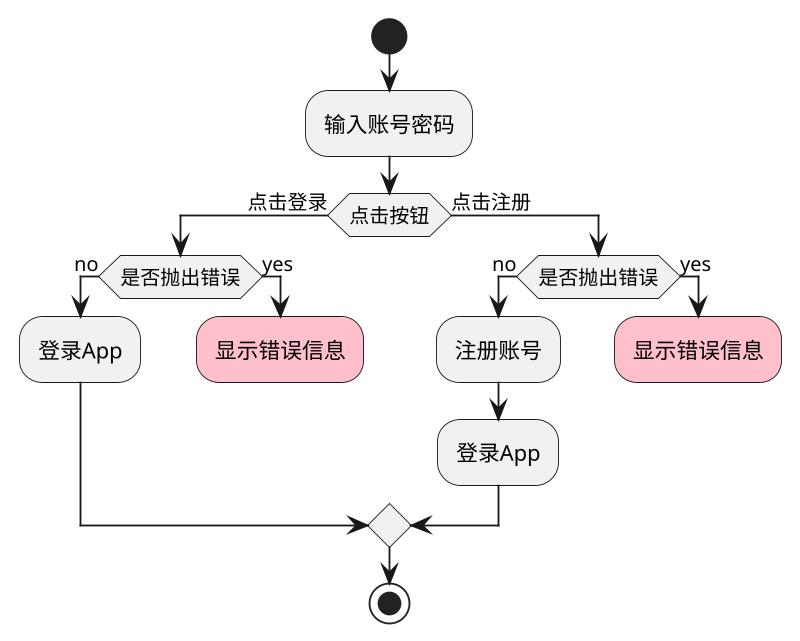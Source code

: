 
@startuml AuthController
scale 800 width
start

:输入账号密码;
if(点击按钮) then(点击登录)
    if(是否抛出错误) then(no)
        :登录App;
    else(yes)
        #pink:显示错误信息;
        detach
    endif
else(点击注册)
    if(是否抛出错误) then(no)
        :注册账号;
        :登录App;
    else(yes)
        #pink:显示错误信息;
        detach
    endif
endif


stop
@enduml